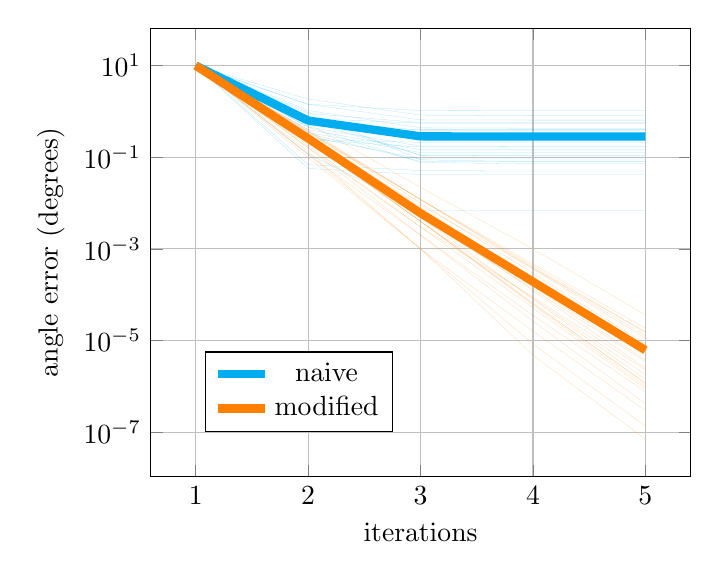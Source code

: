 \begin{tikzpicture}
\begin{axis}[xlabel={iterations}, ylabel={angle error (degrees)}, ymode=log, xmajorgrids, ymajorgrids, legend style={at={(0.1,0.1)},anchor=south west}]
    \addplot+[color={orange}, no marks, line width=0.1pt, forget plot, opacity={0.3}]
        coordinates {
            (1,10.0)
            (2,0.359)
            (3,0.012)
            (4,0.0)
            (5,1.848e-5)
        }
        ;
    \addplot+[color={orange}, no marks, line width=0.1pt, forget plot, opacity={0.3}]
        coordinates {
            (1,10.0)
            (2,0.117)
            (3,0.001)
            (4,4.818e-6)
            (5,7.065e-8)
        }
        ;
    \addplot+[color={orange}, no marks, line width=0.1pt, forget plot, opacity={0.3}]
        coordinates {
            (1,10.0)
            (2,0.333)
            (3,0.012)
            (4,0.0)
            (5,1.5e-5)
        }
        ;
    \addplot+[color={orange}, no marks, line width=0.1pt, forget plot, opacity={0.3}]
        coordinates {
            (1,10.0)
            (2,0.554)
            (3,0.022)
            (4,0.001)
            (5,3.626e-5)
        }
        ;
    \addplot+[color={orange}, no marks, line width=0.1pt, forget plot, opacity={0.3}]
        coordinates {
            (1,10.0)
            (2,0.212)
            (3,0.005)
            (4,0.0)
            (5,3.491e-6)
        }
        ;
    \addplot+[color={orange}, no marks, line width=0.1pt, forget plot, opacity={0.3}]
        coordinates {
            (1,10.0)
            (2,0.161)
            (3,0.002)
            (4,2.637e-5)
            (5,4.22e-7)
        }
        ;
    \addplot+[color={orange}, no marks, line width=0.1pt, forget plot, opacity={0.3}]
        coordinates {
            (1,10.0)
            (2,0.301)
            (3,0.007)
            (4,0.0)
            (5,5.372e-6)
        }
        ;
    \addplot+[color={orange}, no marks, line width=0.1pt, forget plot, opacity={0.3}]
        coordinates {
            (1,10.0)
            (2,0.273)
            (3,0.009)
            (4,0.0)
            (5,1.562e-5)
        }
        ;
    \addplot+[color={orange}, no marks, line width=0.1pt, forget plot, opacity={0.3}]
        coordinates {
            (1,10.0)
            (2,0.221)
            (3,0.004)
            (4,5.997e-5)
            (5,9.977e-7)
        }
        ;
    \addplot+[color={orange}, no marks, line width=0.1pt, forget plot, opacity={0.3}]
        coordinates {
            (1,10.0)
            (2,0.229)
            (3,0.006)
            (4,0.0)
            (5,3.818e-6)
        }
        ;
    \addplot+[color={orange}, no marks, line width=0.1pt, forget plot, opacity={0.3}]
        coordinates {
            (1,10.0)
            (2,0.251)
            (3,0.004)
            (4,8.37e-5)
            (5,1.812e-6)
        }
        ;
    \addplot+[color={orange}, no marks, line width=0.1pt, forget plot, opacity={0.3}]
        coordinates {
            (1,10.0)
            (2,0.305)
            (3,0.008)
            (4,0.0)
            (5,4.69e-6)
        }
        ;
    \addplot+[color={orange}, no marks, line width=0.1pt, forget plot, opacity={0.3}]
        coordinates {
            (1,10.0)
            (2,0.165)
            (3,0.003)
            (4,8.918e-5)
            (5,2.297e-6)
        }
        ;
    \addplot+[color={orange}, no marks, line width=0.1pt, forget plot, opacity={0.3}]
        coordinates {
            (1,10.0)
            (2,0.099)
            (3,0.001)
            (4,8.398e-6)
            (5,1.361e-7)
        }
        ;
    \addplot+[color={orange}, no marks, line width=0.1pt, forget plot, opacity={0.3}]
        coordinates {
            (1,10.0)
            (2,0.132)
            (3,0.001)
            (4,1.606e-5)
            (5,2.998e-7)
        }
        ;
    \addplot+[color={orange}, no marks, line width=0.1pt, forget plot, opacity={0.3}]
        coordinates {
            (1,10.0)
            (2,0.277)
            (3,0.005)
            (4,7.933e-5)
            (5,1.428e-6)
        }
        ;
    \addplot+[color={orange}, no marks, line width=0.1pt, forget plot, opacity={0.3}]
        coordinates {
            (1,10.0)
            (2,0.368)
            (3,0.01)
            (4,0.0)
            (5,8.554e-6)
        }
        ;
    \addplot+[color={orange}, no marks, line width=0.1pt, forget plot, opacity={0.3}]
        coordinates {
            (1,10.0)
            (2,0.113)
            (3,0.002)
            (4,3.562e-5)
            (5,7.702e-7)
        }
        ;
    \addplot+[color={orange}, no marks, line width=0.1pt, forget plot, opacity={0.3}]
        coordinates {
            (1,10.0)
            (2,0.376)
            (3,0.012)
            (4,0.0)
            (5,1.128e-5)
        }
        ;
    \addplot+[color={orange}, no marks, line width=0.1pt, forget plot, opacity={0.3}]
        coordinates {
            (1,10.0)
            (2,0.18)
            (3,0.003)
            (4,5.159e-5)
            (5,8.985e-7)
        }
        ;
    \addplot+[color={orange}, no marks, line width=0.1pt, forget plot, opacity={0.3}]
        coordinates {
            (1,10.0)
            (2,0.216)
            (3,0.004)
            (4,6.291e-5)
            (5,1.189e-6)
        }
        ;
    \addplot+[color={orange}, no marks, line width=0.1pt, forget plot, opacity={0.3}]
        coordinates {
            (1,10.0)
            (2,0.396)
            (3,0.012)
            (4,0.0)
            (5,1.277e-5)
        }
        ;
    \addplot+[color={orange}, no marks, line width=0.1pt, forget plot, opacity={0.3}]
        coordinates {
            (1,10.0)
            (2,0.295)
            (3,0.006)
            (4,0.0)
            (5,2.507e-6)
        }
        ;
    \addplot+[color={orange}, no marks, line width=0.1pt, forget plot, opacity={0.3}]
        coordinates {
            (1,10.0)
            (2,0.269)
            (3,0.007)
            (4,0.0)
            (5,5.68e-6)
        }
        ;
    \addplot+[color={orange}, no marks, line width=0.1pt, forget plot, opacity={0.3}]
        coordinates {
            (1,10.0)
            (2,0.232)
            (3,0.004)
            (4,6.633e-5)
            (5,1.149e-6)
        }
        ;
    \addplot+[color={cyan}, no marks, line width=0.1pt, forget plot, opacity={0.3}]
        coordinates {
            (1,10.0)
            (2,0.644)
            (3,0.391)
            (4,0.39)
            (5,0.39)
        }
        ;
    \addplot+[color={cyan}, no marks, line width=0.1pt, forget plot, opacity={0.3}]
        coordinates {
            (1,10.0)
            (2,0.4)
            (3,0.145)
            (4,0.145)
            (5,0.145)
        }
        ;
    \addplot+[color={cyan}, no marks, line width=0.1pt, forget plot, opacity={0.3}]
        coordinates {
            (1,10.0)
            (2,0.607)
            (3,0.111)
            (4,0.111)
            (5,0.111)
        }
        ;
    \addplot+[color={cyan}, no marks, line width=0.1pt, forget plot, opacity={0.3}]
        coordinates {
            (1,10.0)
            (2,1.43)
            (3,0.654)
            (4,0.646)
            (5,0.646)
        }
        ;
    \addplot+[color={cyan}, no marks, line width=0.1pt, forget plot, opacity={0.3}]
        coordinates {
            (1,10.0)
            (2,0.346)
            (3,0.126)
            (4,0.126)
            (5,0.126)
        }
        ;
    \addplot+[color={cyan}, no marks, line width=0.1pt, forget plot, opacity={0.3}]
        coordinates {
            (1,10.0)
            (2,0.7)
            (3,0.554)
            (4,0.554)
            (5,0.554)
        }
        ;
    \addplot+[color={cyan}, no marks, line width=0.1pt, forget plot, opacity={0.3}]
        coordinates {
            (1,10.0)
            (2,0.244)
            (3,0.212)
            (4,0.212)
            (5,0.212)
        }
        ;
    \addplot+[color={cyan}, no marks, line width=0.1pt, forget plot, opacity={0.3}]
        coordinates {
            (1,10.0)
            (2,1.436)
            (3,1.043)
            (4,1.038)
            (5,1.038)
        }
        ;
    \addplot+[color={cyan}, no marks, line width=0.1pt, forget plot, opacity={0.3}]
        coordinates {
            (1,10.0)
            (2,0.069)
            (3,0.051)
            (4,0.05)
            (5,0.05)
        }
        ;
    \addplot+[color={cyan}, no marks, line width=0.1pt, forget plot, opacity={0.3}]
        coordinates {
            (1,10.0)
            (2,0.538)
            (3,0.254)
            (4,0.254)
            (5,0.254)
        }
        ;
    \addplot+[color={cyan}, no marks, line width=0.1pt, forget plot, opacity={0.3}]
        coordinates {
            (1,10.0)
            (2,0.458)
            (3,0.175)
            (4,0.172)
            (5,0.172)
        }
        ;
    \addplot+[color={cyan}, no marks, line width=0.1pt, forget plot, opacity={0.3}]
        coordinates {
            (1,10.0)
            (2,1.862)
            (3,0.832)
            (4,0.809)
            (5,0.807)
        }
        ;
    \addplot+[color={cyan}, no marks, line width=0.1pt, forget plot, opacity={0.3}]
        coordinates {
            (1,10.0)
            (2,1.056)
            (3,0.438)
            (4,0.431)
            (5,0.431)
        }
        ;
    \addplot+[color={cyan}, no marks, line width=0.1pt, forget plot, opacity={0.3}]
        coordinates {
            (1,10.0)
            (2,0.746)
            (3,0.289)
            (4,0.289)
            (5,0.289)
        }
        ;
    \addplot+[color={cyan}, no marks, line width=0.1pt, forget plot, opacity={0.3}]
        coordinates {
            (1,10.0)
            (2,0.331)
            (3,0.081)
            (4,0.081)
            (5,0.081)
        }
        ;
    \addplot+[color={cyan}, no marks, line width=0.1pt, forget plot, opacity={0.3}]
        coordinates {
            (1,10.0)
            (2,0.283)
            (3,0.092)
            (4,0.092)
            (5,0.092)
        }
        ;
    \addplot+[color={cyan}, no marks, line width=0.1pt, forget plot, opacity={0.3}]
        coordinates {
            (1,10.0)
            (2,0.454)
            (3,0.077)
            (4,0.072)
            (5,0.072)
        }
        ;
    \addplot+[color={cyan}, no marks, line width=0.1pt, forget plot, opacity={0.3}]
        coordinates {
            (1,10.0)
            (2,0.908)
            (3,0.569)
            (4,0.565)
            (5,0.565)
        }
        ;
    \addplot+[color={cyan}, no marks, line width=0.1pt, forget plot, opacity={0.3}]
        coordinates {
            (1,10.0)
            (2,0.958)
            (3,0.088)
            (4,0.08)
            (5,0.08)
        }
        ;
    \addplot+[color={cyan}, no marks, line width=0.1pt, forget plot, opacity={0.3}]
        coordinates {
            (1,10.0)
            (2,0.119)
            (3,0.007)
            (4,0.007)
            (5,0.007)
        }
        ;
    \addplot+[color={cyan}, no marks, line width=0.1pt, forget plot, opacity={0.3}]
        coordinates {
            (1,10.0)
            (2,0.49)
            (3,0.401)
            (4,0.401)
            (5,0.401)
        }
        ;
    \addplot+[color={cyan}, no marks, line width=0.1pt, forget plot, opacity={0.3}]
        coordinates {
            (1,10.0)
            (2,0.717)
            (3,0.11)
            (4,0.107)
            (5,0.107)
        }
        ;
    \addplot+[color={cyan}, no marks, line width=0.1pt, forget plot, opacity={0.3}]
        coordinates {
            (1,10.0)
            (2,0.057)
            (3,0.042)
            (4,0.042)
            (5,0.042)
        }
        ;
    \addplot+[color={cyan}, no marks, line width=0.1pt, forget plot, opacity={0.3}]
        coordinates {
            (1,10.0)
            (2,0.724)
            (3,0.229)
            (4,0.229)
            (5,0.229)
        }
        ;
    \addplot+[color={cyan}, no marks, line width=0.1pt, forget plot, opacity={0.3}]
        coordinates {
            (1,10.0)
            (2,0.244)
            (3,0.167)
            (4,0.167)
            (5,0.167)
        }
        ;
    \addplot+[color={cyan}, no marks, line width=3pt]
        coordinates {
            (1,10.0)
            (2,0.633)
            (3,0.286)
            (4,0.283)
            (5,0.283)
        }
        ;
    \addplot+[color={orange}, no marks, line width=3pt]
        coordinates {
            (1,10.0)
            (2,0.257)
            (3,0.006)
            (4,0.0)
            (5,6.2e-6)
        }
        ;
    \legend{{naive},{modified}}
\end{axis}
\end{tikzpicture}
